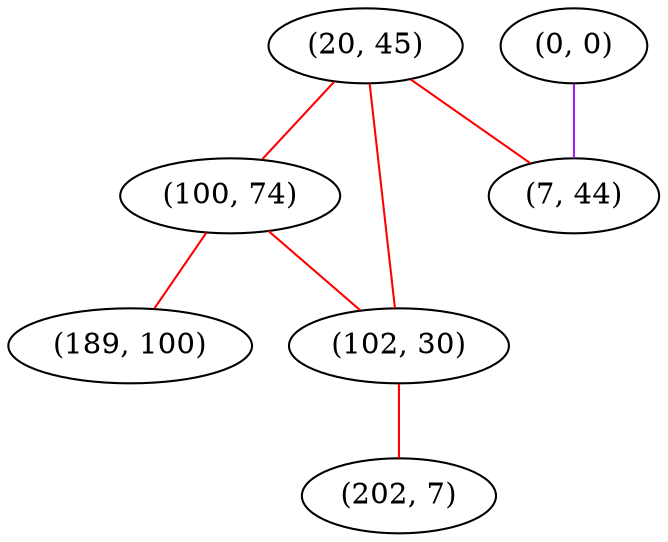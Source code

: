 graph "" {
"(20, 45)";
"(100, 74)";
"(0, 0)";
"(7, 44)";
"(102, 30)";
"(202, 7)";
"(189, 100)";
"(20, 45)" -- "(7, 44)"  [color=red, key=0, weight=1];
"(20, 45)" -- "(100, 74)"  [color=red, key=0, weight=1];
"(20, 45)" -- "(102, 30)"  [color=red, key=0, weight=1];
"(100, 74)" -- "(189, 100)"  [color=red, key=0, weight=1];
"(100, 74)" -- "(102, 30)"  [color=red, key=0, weight=1];
"(0, 0)" -- "(7, 44)"  [color=purple, key=0, weight=4];
"(102, 30)" -- "(202, 7)"  [color=red, key=0, weight=1];
}
